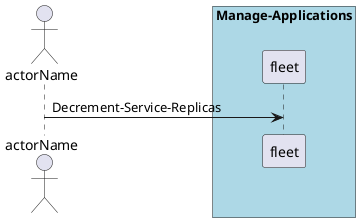 @startuml
Actor "actorName" as A

box "Manage-Applications" #lightblue
participant "fleet" as S
A -> S : Decrement-Service-Replicas
end box

@enduml
